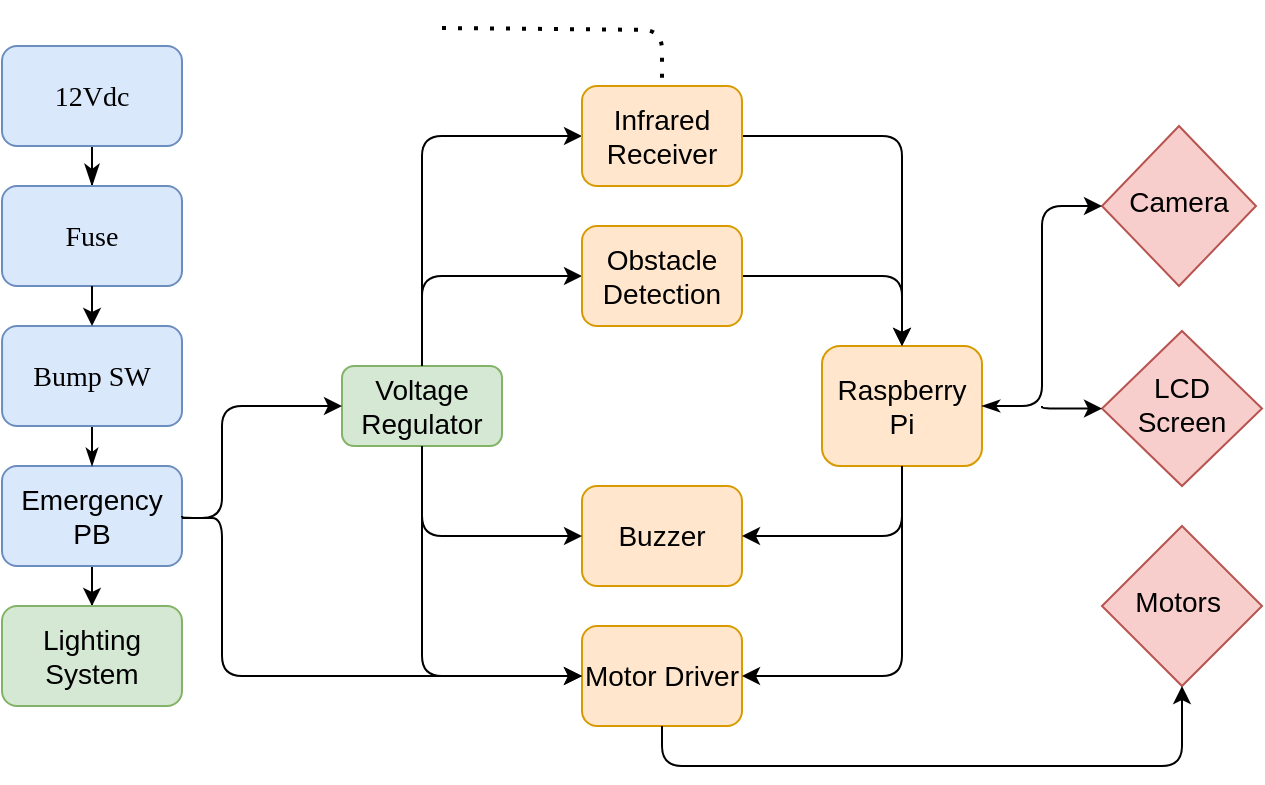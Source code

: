 <mxfile version="14.5.7" type="github">
  <diagram id="C5RBs43oDa-KdzZeNtuy" name="Page-1">
    <mxGraphModel dx="1185" dy="588" grid="1" gridSize="10" guides="1" tooltips="1" connect="1" arrows="1" fold="1" page="1" pageScale="1" pageWidth="1169" pageHeight="827" math="0" shadow="0">
      <root>
        <mxCell id="WIyWlLk6GJQsqaUBKTNV-0" />
        <mxCell id="WIyWlLk6GJQsqaUBKTNV-1" parent="WIyWlLk6GJQsqaUBKTNV-0" />
        <mxCell id="WIyWlLk6GJQsqaUBKTNV-2" value="" style="rounded=0;html=1;jettySize=auto;orthogonalLoop=1;fontSize=14;endArrow=classicThin;endFill=1;endSize=8;strokeWidth=1;shadow=0;labelBackgroundColor=none;edgeStyle=orthogonalEdgeStyle;entryX=0.5;entryY=0;entryDx=0;entryDy=0;fontStyle=0" parent="WIyWlLk6GJQsqaUBKTNV-1" source="WIyWlLk6GJQsqaUBKTNV-3" target="0r2HV4K2QTjgtXnlsxYj-81" edge="1">
          <mxGeometry relative="1" as="geometry">
            <mxPoint x="70.039" y="62.018" as="targetPoint" />
          </mxGeometry>
        </mxCell>
        <mxCell id="WIyWlLk6GJQsqaUBKTNV-3" value="&lt;font style=&quot;font-size: 14px;&quot; face=&quot;Verdana&quot;&gt;12Vdc&lt;/font&gt;" style="rounded=1;whiteSpace=wrap;html=1;fontSize=14;glass=0;strokeWidth=1;shadow=0;fillColor=#dae8fc;strokeColor=#6c8ebf;fontStyle=0" parent="WIyWlLk6GJQsqaUBKTNV-1" vertex="1">
          <mxGeometry x="30" y="40" width="90" height="50" as="geometry" />
        </mxCell>
        <mxCell id="WIyWlLk6GJQsqaUBKTNV-7" value="Voltage Regulator" style="rounded=1;whiteSpace=wrap;html=1;fontSize=14;glass=0;strokeWidth=1;shadow=0;fillColor=#d5e8d4;strokeColor=#82b366;fontStyle=0" parent="WIyWlLk6GJQsqaUBKTNV-1" vertex="1">
          <mxGeometry x="200" y="200" width="80" height="40" as="geometry" />
        </mxCell>
        <mxCell id="i1Axv6EQ_NbwKPUd9YdL-0" value="" style="edgeStyle=orthogonalEdgeStyle;rounded=0;orthogonalLoop=1;jettySize=auto;html=1;" edge="1" parent="WIyWlLk6GJQsqaUBKTNV-1" source="WIyWlLk6GJQsqaUBKTNV-11" target="0r2HV4K2QTjgtXnlsxYj-35">
          <mxGeometry relative="1" as="geometry" />
        </mxCell>
        <mxCell id="WIyWlLk6GJQsqaUBKTNV-11" value="Emergency PB" style="rounded=1;whiteSpace=wrap;html=1;fontSize=14;glass=0;strokeWidth=1;shadow=0;fillColor=#dae8fc;strokeColor=#6c8ebf;fontStyle=0" parent="WIyWlLk6GJQsqaUBKTNV-1" vertex="1">
          <mxGeometry x="30" y="250" width="89.99" height="50" as="geometry" />
        </mxCell>
        <mxCell id="k6IdxFrygBDuomq4NKAA-1" value="" style="endArrow=classicThin;html=1;entryX=0.5;entryY=0;entryDx=0;entryDy=0;endFill=1;fontSize=14;exitX=0.5;exitY=1;exitDx=0;exitDy=0;fontStyle=0" parent="WIyWlLk6GJQsqaUBKTNV-1" source="0r2HV4K2QTjgtXnlsxYj-82" target="WIyWlLk6GJQsqaUBKTNV-11" edge="1">
          <mxGeometry width="50" height="50" relative="1" as="geometry">
            <mxPoint x="70.02" y="182" as="sourcePoint" />
            <mxPoint x="120.02" y="132" as="targetPoint" />
            <Array as="points" />
          </mxGeometry>
        </mxCell>
        <mxCell id="0r2HV4K2QTjgtXnlsxYj-4" value="Raspberry Pi" style="rounded=1;whiteSpace=wrap;html=1;fontSize=14;glass=0;strokeWidth=1;shadow=0;fillColor=#ffe6cc;strokeColor=#d79b00;fontStyle=0" parent="WIyWlLk6GJQsqaUBKTNV-1" vertex="1">
          <mxGeometry x="440" y="190" width="80" height="60" as="geometry" />
        </mxCell>
        <mxCell id="0r2HV4K2QTjgtXnlsxYj-11" value="" style="shape=image;html=1;verticalAlign=top;verticalLabelPosition=bottom;labelBackgroundColor=#ffffff;imageAspect=0;aspect=fixed;image=https://cdn0.iconfinder.com/data/icons/google-material-design-3-0/48/ic_settings_remote_48px-128.png;rounded=1;shadow=1;glass=0;strokeWidth=1;fontFamily=Helvetica;fontStyle=0;fontSize=14;" parent="WIyWlLk6GJQsqaUBKTNV-1" vertex="1">
          <mxGeometry x="230" y="21" width="20" height="20" as="geometry" />
        </mxCell>
        <mxCell id="0r2HV4K2QTjgtXnlsxYj-29" value="" style="edgeStyle=segmentEdgeStyle;endArrow=classic;html=1;entryX=0;entryY=0.5;entryDx=0;entryDy=0;fontSize=14;fontStyle=0" parent="WIyWlLk6GJQsqaUBKTNV-1" target="WIyWlLk6GJQsqaUBKTNV-7" edge="1">
          <mxGeometry width="50" height="50" relative="1" as="geometry">
            <mxPoint x="120" y="276" as="sourcePoint" />
            <mxPoint x="150" y="120" as="targetPoint" />
            <Array as="points">
              <mxPoint x="140" y="276" />
              <mxPoint x="140" y="220" />
            </Array>
          </mxGeometry>
        </mxCell>
        <mxCell id="0r2HV4K2QTjgtXnlsxYj-35" value="Lighting System" style="rounded=1;whiteSpace=wrap;html=1;fontSize=14;glass=0;strokeWidth=1;shadow=0;fillColor=#d5e8d4;strokeColor=#82b366;fontStyle=0" parent="WIyWlLk6GJQsqaUBKTNV-1" vertex="1">
          <mxGeometry x="30" y="320" width="89.99" height="50" as="geometry" />
        </mxCell>
        <mxCell id="0r2HV4K2QTjgtXnlsxYj-47" value="Motors&amp;nbsp;" style="rhombus;whiteSpace=wrap;html=1;shadow=0;fontFamily=Helvetica;fontSize=14;align=center;strokeWidth=1;spacing=6;spacingTop=-4;fillColor=#f8cecc;strokeColor=#b85450;fontStyle=0" parent="WIyWlLk6GJQsqaUBKTNV-1" vertex="1">
          <mxGeometry x="580" y="280" width="80" height="80" as="geometry" />
        </mxCell>
        <mxCell id="0r2HV4K2QTjgtXnlsxYj-58" value="Motor Driver" style="rounded=1;whiteSpace=wrap;html=1;fontSize=14;glass=0;strokeWidth=1;shadow=0;fillColor=#ffe6cc;strokeColor=#d79b00;fontStyle=0" parent="WIyWlLk6GJQsqaUBKTNV-1" vertex="1">
          <mxGeometry x="320" y="330" width="80" height="50" as="geometry" />
        </mxCell>
        <mxCell id="0r2HV4K2QTjgtXnlsxYj-60" value="" style="edgeStyle=segmentEdgeStyle;endArrow=classic;html=1;exitX=1;exitY=0.5;exitDx=0;exitDy=0;fontSize=14;fontStyle=0;entryX=0;entryY=0.5;entryDx=0;entryDy=0;" parent="WIyWlLk6GJQsqaUBKTNV-1" source="WIyWlLk6GJQsqaUBKTNV-11" target="0r2HV4K2QTjgtXnlsxYj-58" edge="1">
          <mxGeometry width="50" height="50" relative="1" as="geometry">
            <mxPoint x="100" y="180" as="sourcePoint" />
            <mxPoint x="300" y="330" as="targetPoint" />
            <Array as="points">
              <mxPoint x="120" y="276" />
              <mxPoint x="140" y="276" />
              <mxPoint x="140" y="355" />
            </Array>
          </mxGeometry>
        </mxCell>
        <mxCell id="0r2HV4K2QTjgtXnlsxYj-61" value="" style="edgeStyle=segmentEdgeStyle;endArrow=classic;html=1;fontSize=14;fontStyle=0;entryX=0;entryY=0.5;entryDx=0;entryDy=0;" parent="WIyWlLk6GJQsqaUBKTNV-1" target="0r2HV4K2QTjgtXnlsxYj-58" edge="1">
          <mxGeometry width="50" height="50" relative="1" as="geometry">
            <mxPoint x="240" y="240" as="sourcePoint" />
            <mxPoint x="300" y="340" as="targetPoint" />
            <Array as="points">
              <mxPoint x="240" y="355" />
            </Array>
          </mxGeometry>
        </mxCell>
        <mxCell id="0r2HV4K2QTjgtXnlsxYj-63" value="Buzzer" style="rounded=1;whiteSpace=wrap;html=1;fontSize=14;glass=0;strokeWidth=1;shadow=0;fillColor=#ffe6cc;strokeColor=#d79b00;fontStyle=0" parent="WIyWlLk6GJQsqaUBKTNV-1" vertex="1">
          <mxGeometry x="320" y="260" width="80" height="50" as="geometry" />
        </mxCell>
        <mxCell id="0r2HV4K2QTjgtXnlsxYj-64" value="" style="edgeStyle=segmentEdgeStyle;endArrow=classic;html=1;entryX=0;entryY=0.5;entryDx=0;entryDy=0;exitX=0.5;exitY=1;exitDx=0;exitDy=0;jumpStyle=gap;fontSize=14;fontStyle=0" parent="WIyWlLk6GJQsqaUBKTNV-1" source="WIyWlLk6GJQsqaUBKTNV-7" target="0r2HV4K2QTjgtXnlsxYj-63" edge="1">
          <mxGeometry width="50" height="50" relative="1" as="geometry">
            <mxPoint x="190" y="260" as="sourcePoint" />
            <mxPoint x="240" y="210" as="targetPoint" />
            <Array as="points">
              <mxPoint x="240" y="285" />
            </Array>
          </mxGeometry>
        </mxCell>
        <mxCell id="0r2HV4K2QTjgtXnlsxYj-65" value="" style="edgeStyle=segmentEdgeStyle;endArrow=classic;html=1;entryX=0;entryY=0.5;entryDx=0;entryDy=0;exitX=0.5;exitY=0;exitDx=0;exitDy=0;fontSize=14;fontStyle=0" parent="WIyWlLk6GJQsqaUBKTNV-1" source="WIyWlLk6GJQsqaUBKTNV-7" target="i1Axv6EQ_NbwKPUd9YdL-2" edge="1">
          <mxGeometry width="50" height="50" relative="1" as="geometry">
            <mxPoint x="230" y="175" as="sourcePoint" />
            <mxPoint x="280" y="155" as="targetPoint" />
            <Array as="points">
              <mxPoint x="240" y="155" />
            </Array>
          </mxGeometry>
        </mxCell>
        <mxCell id="0r2HV4K2QTjgtXnlsxYj-66" value="" style="edgeStyle=segmentEdgeStyle;endArrow=classic;html=1;entryX=0;entryY=0.5;entryDx=0;entryDy=0;exitX=0.5;exitY=0;exitDx=0;exitDy=0;fontSize=14;fontStyle=0" parent="WIyWlLk6GJQsqaUBKTNV-1" source="WIyWlLk6GJQsqaUBKTNV-7" target="i1Axv6EQ_NbwKPUd9YdL-1" edge="1">
          <mxGeometry width="50" height="50" relative="1" as="geometry">
            <mxPoint x="250.0" y="210" as="sourcePoint" />
            <mxPoint x="280" y="85" as="targetPoint" />
            <Array as="points">
              <mxPoint x="240" y="85" />
            </Array>
          </mxGeometry>
        </mxCell>
        <mxCell id="0r2HV4K2QTjgtXnlsxYj-67" value="" style="edgeStyle=segmentEdgeStyle;endArrow=classic;html=1;entryX=0.5;entryY=0;entryDx=0;entryDy=0;exitX=1;exitY=0.5;exitDx=0;exitDy=0;fontSize=14;fontStyle=0" parent="WIyWlLk6GJQsqaUBKTNV-1" source="i1Axv6EQ_NbwKPUd9YdL-1" target="0r2HV4K2QTjgtXnlsxYj-4" edge="1">
          <mxGeometry width="50" height="50" relative="1" as="geometry">
            <mxPoint x="360" y="85" as="sourcePoint" />
            <mxPoint x="220" y="150" as="targetPoint" />
            <Array as="points">
              <mxPoint x="480" y="85" />
            </Array>
          </mxGeometry>
        </mxCell>
        <mxCell id="0r2HV4K2QTjgtXnlsxYj-68" value="" style="edgeStyle=segmentEdgeStyle;endArrow=classic;html=1;entryX=0.5;entryY=0;entryDx=0;entryDy=0;fontSize=14;fontStyle=0;exitX=1;exitY=0.5;exitDx=0;exitDy=0;" parent="WIyWlLk6GJQsqaUBKTNV-1" source="i1Axv6EQ_NbwKPUd9YdL-2" target="0r2HV4K2QTjgtXnlsxYj-4" edge="1">
          <mxGeometry width="50" height="50" relative="1" as="geometry">
            <mxPoint x="360" y="155" as="sourcePoint" />
            <mxPoint x="420" y="190.0" as="targetPoint" />
            <Array as="points">
              <mxPoint x="480" y="155" />
            </Array>
          </mxGeometry>
        </mxCell>
        <mxCell id="0r2HV4K2QTjgtXnlsxYj-69" value="" style="edgeStyle=segmentEdgeStyle;endArrow=classic;html=1;entryX=1;entryY=0.5;entryDx=0;entryDy=0;exitX=0.5;exitY=1;exitDx=0;exitDy=0;fontSize=14;fontStyle=0" parent="WIyWlLk6GJQsqaUBKTNV-1" source="0r2HV4K2QTjgtXnlsxYj-4" target="0r2HV4K2QTjgtXnlsxYj-63" edge="1">
          <mxGeometry width="50" height="50" relative="1" as="geometry">
            <mxPoint x="260" y="190" as="sourcePoint" />
            <mxPoint x="310" y="140" as="targetPoint" />
            <Array as="points">
              <mxPoint x="480" y="285" />
            </Array>
          </mxGeometry>
        </mxCell>
        <mxCell id="0r2HV4K2QTjgtXnlsxYj-70" value="" style="edgeStyle=segmentEdgeStyle;endArrow=classic;html=1;exitX=0.5;exitY=1;exitDx=0;exitDy=0;entryX=1;entryY=0.5;entryDx=0;entryDy=0;fontSize=14;fontStyle=0" parent="WIyWlLk6GJQsqaUBKTNV-1" source="0r2HV4K2QTjgtXnlsxYj-4" target="0r2HV4K2QTjgtXnlsxYj-58" edge="1">
          <mxGeometry width="50" height="50" relative="1" as="geometry">
            <mxPoint x="410" y="300" as="sourcePoint" />
            <mxPoint x="350" y="300" as="targetPoint" />
            <Array as="points">
              <mxPoint x="480" y="355" />
            </Array>
          </mxGeometry>
        </mxCell>
        <mxCell id="0r2HV4K2QTjgtXnlsxYj-71" value="" style="edgeStyle=segmentEdgeStyle;endArrow=classic;html=1;entryX=0.5;entryY=1;entryDx=0;entryDy=0;exitX=0.5;exitY=1;exitDx=0;exitDy=0;fontSize=14;fontStyle=0" parent="WIyWlLk6GJQsqaUBKTNV-1" source="0r2HV4K2QTjgtXnlsxYj-58" target="0r2HV4K2QTjgtXnlsxYj-47" edge="1">
          <mxGeometry width="50" height="50" relative="1" as="geometry">
            <mxPoint x="430" y="305" as="sourcePoint" />
            <mxPoint x="440" y="320" as="targetPoint" />
            <Array as="points">
              <mxPoint x="360" y="400" />
              <mxPoint x="620" y="400" />
            </Array>
          </mxGeometry>
        </mxCell>
        <mxCell id="0r2HV4K2QTjgtXnlsxYj-72" value="LCD Screen" style="rhombus;whiteSpace=wrap;html=1;shadow=0;fontFamily=Helvetica;fontSize=14;align=center;strokeWidth=1;spacing=6;spacingTop=-4;fillColor=#f8cecc;strokeColor=#b85450;fontStyle=0" parent="WIyWlLk6GJQsqaUBKTNV-1" vertex="1">
          <mxGeometry x="580" y="182.5" width="80" height="77.5" as="geometry" />
        </mxCell>
        <mxCell id="0r2HV4K2QTjgtXnlsxYj-73" value="Camera" style="rhombus;whiteSpace=wrap;html=1;shadow=0;fontFamily=Helvetica;fontSize=14;align=center;strokeWidth=1;spacing=6;spacingTop=-4;fillColor=#f8cecc;strokeColor=#b85450;fontStyle=0" parent="WIyWlLk6GJQsqaUBKTNV-1" vertex="1">
          <mxGeometry x="580" y="80" width="77" height="80" as="geometry" />
        </mxCell>
        <mxCell id="0r2HV4K2QTjgtXnlsxYj-77" value="" style="edgeStyle=segmentEdgeStyle;endArrow=classic;html=1;entryX=0;entryY=0.5;entryDx=0;entryDy=0;exitX=1;exitY=0.5;exitDx=0;exitDy=0;startArrow=classicThin;startFill=1;fontSize=14;fontStyle=0" parent="WIyWlLk6GJQsqaUBKTNV-1" source="0r2HV4K2QTjgtXnlsxYj-4" target="0r2HV4K2QTjgtXnlsxYj-73" edge="1">
          <mxGeometry width="50" height="50" relative="1" as="geometry">
            <mxPoint x="290" y="270" as="sourcePoint" />
            <mxPoint x="340" y="220" as="targetPoint" />
            <Array as="points">
              <mxPoint x="550" y="220" />
              <mxPoint x="550" y="120" />
            </Array>
          </mxGeometry>
        </mxCell>
        <mxCell id="0r2HV4K2QTjgtXnlsxYj-79" value="" style="edgeStyle=segmentEdgeStyle;endArrow=classic;html=1;entryX=0;entryY=0.5;entryDx=0;entryDy=0;fontSize=14;fontStyle=0" parent="WIyWlLk6GJQsqaUBKTNV-1" target="0r2HV4K2QTjgtXnlsxYj-72" edge="1">
          <mxGeometry width="50" height="50" relative="1" as="geometry">
            <mxPoint x="550" y="220" as="sourcePoint" />
            <mxPoint x="260" y="230" as="targetPoint" />
            <Array as="points">
              <mxPoint x="550" y="220" />
              <mxPoint x="550" y="235" />
            </Array>
          </mxGeometry>
        </mxCell>
        <mxCell id="0r2HV4K2QTjgtXnlsxYj-81" value="&lt;font style=&quot;font-size: 14px;&quot; face=&quot;Verdana&quot;&gt;Fuse&lt;/font&gt;" style="rounded=1;whiteSpace=wrap;html=1;fontSize=14;glass=0;strokeWidth=1;shadow=0;fillColor=#dae8fc;strokeColor=#6c8ebf;fontStyle=0" parent="WIyWlLk6GJQsqaUBKTNV-1" vertex="1">
          <mxGeometry x="30" y="110" width="90" height="50" as="geometry" />
        </mxCell>
        <mxCell id="0r2HV4K2QTjgtXnlsxYj-82" value="&lt;font style=&quot;font-size: 14px;&quot; face=&quot;Verdana&quot;&gt;Bump SW&lt;/font&gt;" style="rounded=1;whiteSpace=wrap;html=1;fontSize=14;glass=0;strokeWidth=1;shadow=0;fillColor=#dae8fc;strokeColor=#6c8ebf;fontStyle=0" parent="WIyWlLk6GJQsqaUBKTNV-1" vertex="1">
          <mxGeometry x="30.03" y="180" width="89.97" height="50" as="geometry" />
        </mxCell>
        <mxCell id="0r2HV4K2QTjgtXnlsxYj-85" value="" style="endArrow=classic;html=1;fontSize=14;entryX=0.5;entryY=0;entryDx=0;entryDy=0;exitX=0.5;exitY=1;exitDx=0;exitDy=0;fontStyle=0" parent="WIyWlLk6GJQsqaUBKTNV-1" source="0r2HV4K2QTjgtXnlsxYj-81" target="0r2HV4K2QTjgtXnlsxYj-82" edge="1">
          <mxGeometry width="50" height="50" relative="1" as="geometry">
            <mxPoint x="150.01" y="172" as="sourcePoint" />
            <mxPoint x="200.01" y="122" as="targetPoint" />
          </mxGeometry>
        </mxCell>
        <mxCell id="i1Axv6EQ_NbwKPUd9YdL-1" value="Infrared Receiver" style="rounded=1;whiteSpace=wrap;html=1;fontSize=14;glass=0;strokeWidth=1;shadow=0;fillColor=#ffe6cc;strokeColor=#d79b00;fontStyle=0" vertex="1" parent="WIyWlLk6GJQsqaUBKTNV-1">
          <mxGeometry x="320" y="60" width="80" height="50" as="geometry" />
        </mxCell>
        <mxCell id="i1Axv6EQ_NbwKPUd9YdL-2" value="Obstacle Detection" style="rounded=1;whiteSpace=wrap;html=1;fontSize=14;glass=0;strokeWidth=1;shadow=0;fillColor=#ffe6cc;strokeColor=#d79b00;fontStyle=0" vertex="1" parent="WIyWlLk6GJQsqaUBKTNV-1">
          <mxGeometry x="320" y="130" width="80" height="50" as="geometry" />
        </mxCell>
        <mxCell id="i1Axv6EQ_NbwKPUd9YdL-3" value="" style="endArrow=none;dashed=1;html=1;dashPattern=1 3;strokeWidth=2;entryX=0.5;entryY=0;entryDx=0;entryDy=0;exitX=1;exitY=0.5;exitDx=0;exitDy=0;" edge="1" parent="WIyWlLk6GJQsqaUBKTNV-1" source="0r2HV4K2QTjgtXnlsxYj-11" target="i1Axv6EQ_NbwKPUd9YdL-1">
          <mxGeometry width="50" height="50" relative="1" as="geometry">
            <mxPoint x="130" y="40" as="sourcePoint" />
            <mxPoint x="180" y="-10" as="targetPoint" />
            <Array as="points">
              <mxPoint x="360" y="32" />
            </Array>
          </mxGeometry>
        </mxCell>
      </root>
    </mxGraphModel>
  </diagram>
</mxfile>
